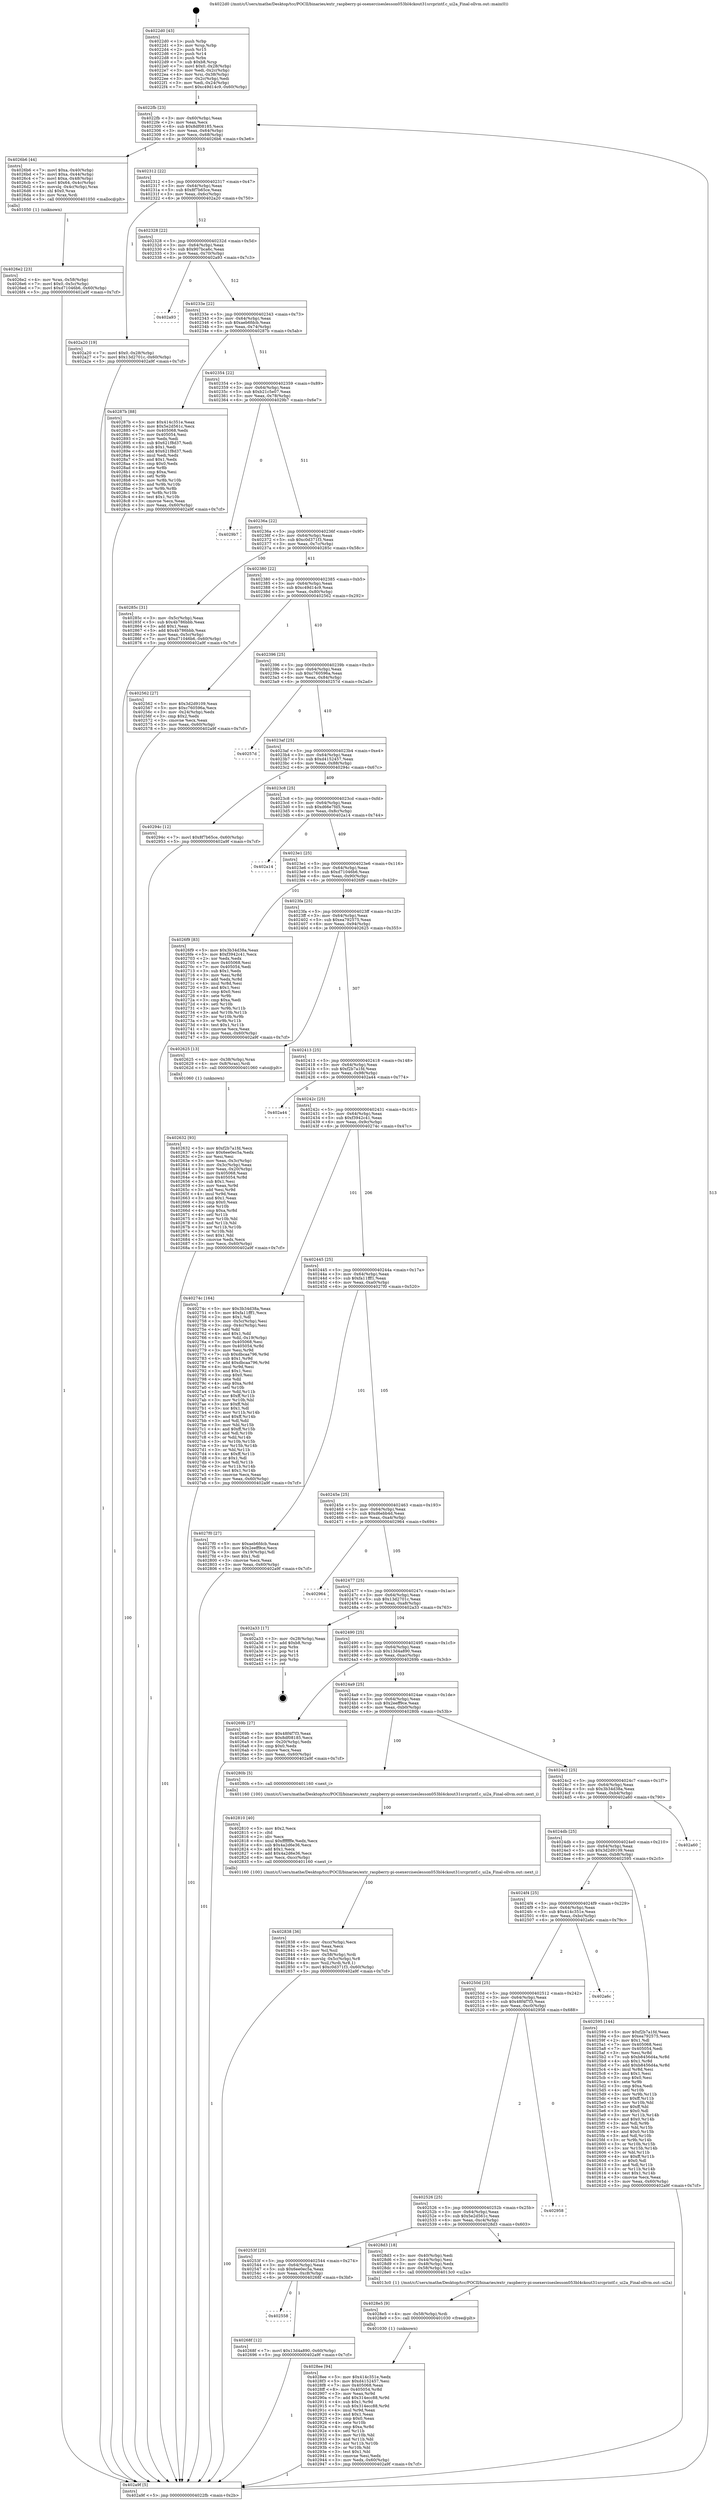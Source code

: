 digraph "0x4022d0" {
  label = "0x4022d0 (/mnt/c/Users/mathe/Desktop/tcc/POCII/binaries/extr_raspberry-pi-osexerciseslesson053bl4ckout31srcprintf.c_ui2a_Final-ollvm.out::main(0))"
  labelloc = "t"
  node[shape=record]

  Entry [label="",width=0.3,height=0.3,shape=circle,fillcolor=black,style=filled]
  "0x4022fb" [label="{
     0x4022fb [23]\l
     | [instrs]\l
     &nbsp;&nbsp;0x4022fb \<+3\>: mov -0x60(%rbp),%eax\l
     &nbsp;&nbsp;0x4022fe \<+2\>: mov %eax,%ecx\l
     &nbsp;&nbsp;0x402300 \<+6\>: sub $0x8df08185,%ecx\l
     &nbsp;&nbsp;0x402306 \<+3\>: mov %eax,-0x64(%rbp)\l
     &nbsp;&nbsp;0x402309 \<+3\>: mov %ecx,-0x68(%rbp)\l
     &nbsp;&nbsp;0x40230c \<+6\>: je 00000000004026b6 \<main+0x3e6\>\l
  }"]
  "0x4026b6" [label="{
     0x4026b6 [44]\l
     | [instrs]\l
     &nbsp;&nbsp;0x4026b6 \<+7\>: movl $0xa,-0x40(%rbp)\l
     &nbsp;&nbsp;0x4026bd \<+7\>: movl $0xa,-0x44(%rbp)\l
     &nbsp;&nbsp;0x4026c4 \<+7\>: movl $0xa,-0x48(%rbp)\l
     &nbsp;&nbsp;0x4026cb \<+7\>: movl $0x64,-0x4c(%rbp)\l
     &nbsp;&nbsp;0x4026d2 \<+4\>: movslq -0x4c(%rbp),%rax\l
     &nbsp;&nbsp;0x4026d6 \<+4\>: shl $0x0,%rax\l
     &nbsp;&nbsp;0x4026da \<+3\>: mov %rax,%rdi\l
     &nbsp;&nbsp;0x4026dd \<+5\>: call 0000000000401050 \<malloc@plt\>\l
     | [calls]\l
     &nbsp;&nbsp;0x401050 \{1\} (unknown)\l
  }"]
  "0x402312" [label="{
     0x402312 [22]\l
     | [instrs]\l
     &nbsp;&nbsp;0x402312 \<+5\>: jmp 0000000000402317 \<main+0x47\>\l
     &nbsp;&nbsp;0x402317 \<+3\>: mov -0x64(%rbp),%eax\l
     &nbsp;&nbsp;0x40231a \<+5\>: sub $0x8f7b65ce,%eax\l
     &nbsp;&nbsp;0x40231f \<+3\>: mov %eax,-0x6c(%rbp)\l
     &nbsp;&nbsp;0x402322 \<+6\>: je 0000000000402a20 \<main+0x750\>\l
  }"]
  Exit [label="",width=0.3,height=0.3,shape=circle,fillcolor=black,style=filled,peripheries=2]
  "0x402a20" [label="{
     0x402a20 [19]\l
     | [instrs]\l
     &nbsp;&nbsp;0x402a20 \<+7\>: movl $0x0,-0x28(%rbp)\l
     &nbsp;&nbsp;0x402a27 \<+7\>: movl $0x13d2701c,-0x60(%rbp)\l
     &nbsp;&nbsp;0x402a2e \<+5\>: jmp 0000000000402a9f \<main+0x7cf\>\l
  }"]
  "0x402328" [label="{
     0x402328 [22]\l
     | [instrs]\l
     &nbsp;&nbsp;0x402328 \<+5\>: jmp 000000000040232d \<main+0x5d\>\l
     &nbsp;&nbsp;0x40232d \<+3\>: mov -0x64(%rbp),%eax\l
     &nbsp;&nbsp;0x402330 \<+5\>: sub $0x907bca6c,%eax\l
     &nbsp;&nbsp;0x402335 \<+3\>: mov %eax,-0x70(%rbp)\l
     &nbsp;&nbsp;0x402338 \<+6\>: je 0000000000402a93 \<main+0x7c3\>\l
  }"]
  "0x4028ee" [label="{
     0x4028ee [94]\l
     | [instrs]\l
     &nbsp;&nbsp;0x4028ee \<+5\>: mov $0x414c351e,%edx\l
     &nbsp;&nbsp;0x4028f3 \<+5\>: mov $0xd4152457,%esi\l
     &nbsp;&nbsp;0x4028f8 \<+7\>: mov 0x405068,%eax\l
     &nbsp;&nbsp;0x4028ff \<+8\>: mov 0x405054,%r8d\l
     &nbsp;&nbsp;0x402907 \<+3\>: mov %eax,%r9d\l
     &nbsp;&nbsp;0x40290a \<+7\>: add $0x314ecc88,%r9d\l
     &nbsp;&nbsp;0x402911 \<+4\>: sub $0x1,%r9d\l
     &nbsp;&nbsp;0x402915 \<+7\>: sub $0x314ecc88,%r9d\l
     &nbsp;&nbsp;0x40291c \<+4\>: imul %r9d,%eax\l
     &nbsp;&nbsp;0x402920 \<+3\>: and $0x1,%eax\l
     &nbsp;&nbsp;0x402923 \<+3\>: cmp $0x0,%eax\l
     &nbsp;&nbsp;0x402926 \<+4\>: sete %r10b\l
     &nbsp;&nbsp;0x40292a \<+4\>: cmp $0xa,%r8d\l
     &nbsp;&nbsp;0x40292e \<+4\>: setl %r11b\l
     &nbsp;&nbsp;0x402932 \<+3\>: mov %r10b,%bl\l
     &nbsp;&nbsp;0x402935 \<+3\>: and %r11b,%bl\l
     &nbsp;&nbsp;0x402938 \<+3\>: xor %r11b,%r10b\l
     &nbsp;&nbsp;0x40293b \<+3\>: or %r10b,%bl\l
     &nbsp;&nbsp;0x40293e \<+3\>: test $0x1,%bl\l
     &nbsp;&nbsp;0x402941 \<+3\>: cmovne %esi,%edx\l
     &nbsp;&nbsp;0x402944 \<+3\>: mov %edx,-0x60(%rbp)\l
     &nbsp;&nbsp;0x402947 \<+5\>: jmp 0000000000402a9f \<main+0x7cf\>\l
  }"]
  "0x402a93" [label="{
     0x402a93\l
  }", style=dashed]
  "0x40233e" [label="{
     0x40233e [22]\l
     | [instrs]\l
     &nbsp;&nbsp;0x40233e \<+5\>: jmp 0000000000402343 \<main+0x73\>\l
     &nbsp;&nbsp;0x402343 \<+3\>: mov -0x64(%rbp),%eax\l
     &nbsp;&nbsp;0x402346 \<+5\>: sub $0xaeb6fdcb,%eax\l
     &nbsp;&nbsp;0x40234b \<+3\>: mov %eax,-0x74(%rbp)\l
     &nbsp;&nbsp;0x40234e \<+6\>: je 000000000040287b \<main+0x5ab\>\l
  }"]
  "0x4028e5" [label="{
     0x4028e5 [9]\l
     | [instrs]\l
     &nbsp;&nbsp;0x4028e5 \<+4\>: mov -0x58(%rbp),%rdi\l
     &nbsp;&nbsp;0x4028e9 \<+5\>: call 0000000000401030 \<free@plt\>\l
     | [calls]\l
     &nbsp;&nbsp;0x401030 \{1\} (unknown)\l
  }"]
  "0x40287b" [label="{
     0x40287b [88]\l
     | [instrs]\l
     &nbsp;&nbsp;0x40287b \<+5\>: mov $0x414c351e,%eax\l
     &nbsp;&nbsp;0x402880 \<+5\>: mov $0x5e2d561c,%ecx\l
     &nbsp;&nbsp;0x402885 \<+7\>: mov 0x405068,%edx\l
     &nbsp;&nbsp;0x40288c \<+7\>: mov 0x405054,%esi\l
     &nbsp;&nbsp;0x402893 \<+2\>: mov %edx,%edi\l
     &nbsp;&nbsp;0x402895 \<+6\>: sub $0x621f8d37,%edi\l
     &nbsp;&nbsp;0x40289b \<+3\>: sub $0x1,%edi\l
     &nbsp;&nbsp;0x40289e \<+6\>: add $0x621f8d37,%edi\l
     &nbsp;&nbsp;0x4028a4 \<+3\>: imul %edi,%edx\l
     &nbsp;&nbsp;0x4028a7 \<+3\>: and $0x1,%edx\l
     &nbsp;&nbsp;0x4028aa \<+3\>: cmp $0x0,%edx\l
     &nbsp;&nbsp;0x4028ad \<+4\>: sete %r8b\l
     &nbsp;&nbsp;0x4028b1 \<+3\>: cmp $0xa,%esi\l
     &nbsp;&nbsp;0x4028b4 \<+4\>: setl %r9b\l
     &nbsp;&nbsp;0x4028b8 \<+3\>: mov %r8b,%r10b\l
     &nbsp;&nbsp;0x4028bb \<+3\>: and %r9b,%r10b\l
     &nbsp;&nbsp;0x4028be \<+3\>: xor %r9b,%r8b\l
     &nbsp;&nbsp;0x4028c1 \<+3\>: or %r8b,%r10b\l
     &nbsp;&nbsp;0x4028c4 \<+4\>: test $0x1,%r10b\l
     &nbsp;&nbsp;0x4028c8 \<+3\>: cmovne %ecx,%eax\l
     &nbsp;&nbsp;0x4028cb \<+3\>: mov %eax,-0x60(%rbp)\l
     &nbsp;&nbsp;0x4028ce \<+5\>: jmp 0000000000402a9f \<main+0x7cf\>\l
  }"]
  "0x402354" [label="{
     0x402354 [22]\l
     | [instrs]\l
     &nbsp;&nbsp;0x402354 \<+5\>: jmp 0000000000402359 \<main+0x89\>\l
     &nbsp;&nbsp;0x402359 \<+3\>: mov -0x64(%rbp),%eax\l
     &nbsp;&nbsp;0x40235c \<+5\>: sub $0xb21c5e07,%eax\l
     &nbsp;&nbsp;0x402361 \<+3\>: mov %eax,-0x78(%rbp)\l
     &nbsp;&nbsp;0x402364 \<+6\>: je 00000000004029b7 \<main+0x6e7\>\l
  }"]
  "0x402838" [label="{
     0x402838 [36]\l
     | [instrs]\l
     &nbsp;&nbsp;0x402838 \<+6\>: mov -0xcc(%rbp),%ecx\l
     &nbsp;&nbsp;0x40283e \<+3\>: imul %eax,%ecx\l
     &nbsp;&nbsp;0x402841 \<+3\>: mov %cl,%sil\l
     &nbsp;&nbsp;0x402844 \<+4\>: mov -0x58(%rbp),%rdi\l
     &nbsp;&nbsp;0x402848 \<+4\>: movslq -0x5c(%rbp),%r8\l
     &nbsp;&nbsp;0x40284c \<+4\>: mov %sil,(%rdi,%r8,1)\l
     &nbsp;&nbsp;0x402850 \<+7\>: movl $0xc0d371f3,-0x60(%rbp)\l
     &nbsp;&nbsp;0x402857 \<+5\>: jmp 0000000000402a9f \<main+0x7cf\>\l
  }"]
  "0x4029b7" [label="{
     0x4029b7\l
  }", style=dashed]
  "0x40236a" [label="{
     0x40236a [22]\l
     | [instrs]\l
     &nbsp;&nbsp;0x40236a \<+5\>: jmp 000000000040236f \<main+0x9f\>\l
     &nbsp;&nbsp;0x40236f \<+3\>: mov -0x64(%rbp),%eax\l
     &nbsp;&nbsp;0x402372 \<+5\>: sub $0xc0d371f3,%eax\l
     &nbsp;&nbsp;0x402377 \<+3\>: mov %eax,-0x7c(%rbp)\l
     &nbsp;&nbsp;0x40237a \<+6\>: je 000000000040285c \<main+0x58c\>\l
  }"]
  "0x402810" [label="{
     0x402810 [40]\l
     | [instrs]\l
     &nbsp;&nbsp;0x402810 \<+5\>: mov $0x2,%ecx\l
     &nbsp;&nbsp;0x402815 \<+1\>: cltd\l
     &nbsp;&nbsp;0x402816 \<+2\>: idiv %ecx\l
     &nbsp;&nbsp;0x402818 \<+6\>: imul $0xfffffffe,%edx,%ecx\l
     &nbsp;&nbsp;0x40281e \<+6\>: sub $0x4a2d6e36,%ecx\l
     &nbsp;&nbsp;0x402824 \<+3\>: add $0x1,%ecx\l
     &nbsp;&nbsp;0x402827 \<+6\>: add $0x4a2d6e36,%ecx\l
     &nbsp;&nbsp;0x40282d \<+6\>: mov %ecx,-0xcc(%rbp)\l
     &nbsp;&nbsp;0x402833 \<+5\>: call 0000000000401160 \<next_i\>\l
     | [calls]\l
     &nbsp;&nbsp;0x401160 \{100\} (/mnt/c/Users/mathe/Desktop/tcc/POCII/binaries/extr_raspberry-pi-osexerciseslesson053bl4ckout31srcprintf.c_ui2a_Final-ollvm.out::next_i)\l
  }"]
  "0x40285c" [label="{
     0x40285c [31]\l
     | [instrs]\l
     &nbsp;&nbsp;0x40285c \<+3\>: mov -0x5c(%rbp),%eax\l
     &nbsp;&nbsp;0x40285f \<+5\>: sub $0x4b786bbb,%eax\l
     &nbsp;&nbsp;0x402864 \<+3\>: add $0x1,%eax\l
     &nbsp;&nbsp;0x402867 \<+5\>: add $0x4b786bbb,%eax\l
     &nbsp;&nbsp;0x40286c \<+3\>: mov %eax,-0x5c(%rbp)\l
     &nbsp;&nbsp;0x40286f \<+7\>: movl $0xd71046b6,-0x60(%rbp)\l
     &nbsp;&nbsp;0x402876 \<+5\>: jmp 0000000000402a9f \<main+0x7cf\>\l
  }"]
  "0x402380" [label="{
     0x402380 [22]\l
     | [instrs]\l
     &nbsp;&nbsp;0x402380 \<+5\>: jmp 0000000000402385 \<main+0xb5\>\l
     &nbsp;&nbsp;0x402385 \<+3\>: mov -0x64(%rbp),%eax\l
     &nbsp;&nbsp;0x402388 \<+5\>: sub $0xc49d14c9,%eax\l
     &nbsp;&nbsp;0x40238d \<+3\>: mov %eax,-0x80(%rbp)\l
     &nbsp;&nbsp;0x402390 \<+6\>: je 0000000000402562 \<main+0x292\>\l
  }"]
  "0x4026e2" [label="{
     0x4026e2 [23]\l
     | [instrs]\l
     &nbsp;&nbsp;0x4026e2 \<+4\>: mov %rax,-0x58(%rbp)\l
     &nbsp;&nbsp;0x4026e6 \<+7\>: movl $0x0,-0x5c(%rbp)\l
     &nbsp;&nbsp;0x4026ed \<+7\>: movl $0xd71046b6,-0x60(%rbp)\l
     &nbsp;&nbsp;0x4026f4 \<+5\>: jmp 0000000000402a9f \<main+0x7cf\>\l
  }"]
  "0x402562" [label="{
     0x402562 [27]\l
     | [instrs]\l
     &nbsp;&nbsp;0x402562 \<+5\>: mov $0x3d2d9109,%eax\l
     &nbsp;&nbsp;0x402567 \<+5\>: mov $0xc760596a,%ecx\l
     &nbsp;&nbsp;0x40256c \<+3\>: mov -0x24(%rbp),%edx\l
     &nbsp;&nbsp;0x40256f \<+3\>: cmp $0x2,%edx\l
     &nbsp;&nbsp;0x402572 \<+3\>: cmovne %ecx,%eax\l
     &nbsp;&nbsp;0x402575 \<+3\>: mov %eax,-0x60(%rbp)\l
     &nbsp;&nbsp;0x402578 \<+5\>: jmp 0000000000402a9f \<main+0x7cf\>\l
  }"]
  "0x402396" [label="{
     0x402396 [25]\l
     | [instrs]\l
     &nbsp;&nbsp;0x402396 \<+5\>: jmp 000000000040239b \<main+0xcb\>\l
     &nbsp;&nbsp;0x40239b \<+3\>: mov -0x64(%rbp),%eax\l
     &nbsp;&nbsp;0x40239e \<+5\>: sub $0xc760596a,%eax\l
     &nbsp;&nbsp;0x4023a3 \<+6\>: mov %eax,-0x84(%rbp)\l
     &nbsp;&nbsp;0x4023a9 \<+6\>: je 000000000040257d \<main+0x2ad\>\l
  }"]
  "0x402a9f" [label="{
     0x402a9f [5]\l
     | [instrs]\l
     &nbsp;&nbsp;0x402a9f \<+5\>: jmp 00000000004022fb \<main+0x2b\>\l
  }"]
  "0x4022d0" [label="{
     0x4022d0 [43]\l
     | [instrs]\l
     &nbsp;&nbsp;0x4022d0 \<+1\>: push %rbp\l
     &nbsp;&nbsp;0x4022d1 \<+3\>: mov %rsp,%rbp\l
     &nbsp;&nbsp;0x4022d4 \<+2\>: push %r15\l
     &nbsp;&nbsp;0x4022d6 \<+2\>: push %r14\l
     &nbsp;&nbsp;0x4022d8 \<+1\>: push %rbx\l
     &nbsp;&nbsp;0x4022d9 \<+7\>: sub $0xb8,%rsp\l
     &nbsp;&nbsp;0x4022e0 \<+7\>: movl $0x0,-0x28(%rbp)\l
     &nbsp;&nbsp;0x4022e7 \<+3\>: mov %edi,-0x2c(%rbp)\l
     &nbsp;&nbsp;0x4022ea \<+4\>: mov %rsi,-0x38(%rbp)\l
     &nbsp;&nbsp;0x4022ee \<+3\>: mov -0x2c(%rbp),%edi\l
     &nbsp;&nbsp;0x4022f1 \<+3\>: mov %edi,-0x24(%rbp)\l
     &nbsp;&nbsp;0x4022f4 \<+7\>: movl $0xc49d14c9,-0x60(%rbp)\l
  }"]
  "0x402558" [label="{
     0x402558\l
  }", style=dashed]
  "0x40257d" [label="{
     0x40257d\l
  }", style=dashed]
  "0x4023af" [label="{
     0x4023af [25]\l
     | [instrs]\l
     &nbsp;&nbsp;0x4023af \<+5\>: jmp 00000000004023b4 \<main+0xe4\>\l
     &nbsp;&nbsp;0x4023b4 \<+3\>: mov -0x64(%rbp),%eax\l
     &nbsp;&nbsp;0x4023b7 \<+5\>: sub $0xd4152457,%eax\l
     &nbsp;&nbsp;0x4023bc \<+6\>: mov %eax,-0x88(%rbp)\l
     &nbsp;&nbsp;0x4023c2 \<+6\>: je 000000000040294c \<main+0x67c\>\l
  }"]
  "0x40268f" [label="{
     0x40268f [12]\l
     | [instrs]\l
     &nbsp;&nbsp;0x40268f \<+7\>: movl $0x13d4a890,-0x60(%rbp)\l
     &nbsp;&nbsp;0x402696 \<+5\>: jmp 0000000000402a9f \<main+0x7cf\>\l
  }"]
  "0x40294c" [label="{
     0x40294c [12]\l
     | [instrs]\l
     &nbsp;&nbsp;0x40294c \<+7\>: movl $0x8f7b65ce,-0x60(%rbp)\l
     &nbsp;&nbsp;0x402953 \<+5\>: jmp 0000000000402a9f \<main+0x7cf\>\l
  }"]
  "0x4023c8" [label="{
     0x4023c8 [25]\l
     | [instrs]\l
     &nbsp;&nbsp;0x4023c8 \<+5\>: jmp 00000000004023cd \<main+0xfd\>\l
     &nbsp;&nbsp;0x4023cd \<+3\>: mov -0x64(%rbp),%eax\l
     &nbsp;&nbsp;0x4023d0 \<+5\>: sub $0xd66e7fd5,%eax\l
     &nbsp;&nbsp;0x4023d5 \<+6\>: mov %eax,-0x8c(%rbp)\l
     &nbsp;&nbsp;0x4023db \<+6\>: je 0000000000402a14 \<main+0x744\>\l
  }"]
  "0x40253f" [label="{
     0x40253f [25]\l
     | [instrs]\l
     &nbsp;&nbsp;0x40253f \<+5\>: jmp 0000000000402544 \<main+0x274\>\l
     &nbsp;&nbsp;0x402544 \<+3\>: mov -0x64(%rbp),%eax\l
     &nbsp;&nbsp;0x402547 \<+5\>: sub $0x6ee0ec5a,%eax\l
     &nbsp;&nbsp;0x40254c \<+6\>: mov %eax,-0xc8(%rbp)\l
     &nbsp;&nbsp;0x402552 \<+6\>: je 000000000040268f \<main+0x3bf\>\l
  }"]
  "0x402a14" [label="{
     0x402a14\l
  }", style=dashed]
  "0x4023e1" [label="{
     0x4023e1 [25]\l
     | [instrs]\l
     &nbsp;&nbsp;0x4023e1 \<+5\>: jmp 00000000004023e6 \<main+0x116\>\l
     &nbsp;&nbsp;0x4023e6 \<+3\>: mov -0x64(%rbp),%eax\l
     &nbsp;&nbsp;0x4023e9 \<+5\>: sub $0xd71046b6,%eax\l
     &nbsp;&nbsp;0x4023ee \<+6\>: mov %eax,-0x90(%rbp)\l
     &nbsp;&nbsp;0x4023f4 \<+6\>: je 00000000004026f9 \<main+0x429\>\l
  }"]
  "0x4028d3" [label="{
     0x4028d3 [18]\l
     | [instrs]\l
     &nbsp;&nbsp;0x4028d3 \<+3\>: mov -0x40(%rbp),%edi\l
     &nbsp;&nbsp;0x4028d6 \<+3\>: mov -0x44(%rbp),%esi\l
     &nbsp;&nbsp;0x4028d9 \<+3\>: mov -0x48(%rbp),%edx\l
     &nbsp;&nbsp;0x4028dc \<+4\>: mov -0x58(%rbp),%rcx\l
     &nbsp;&nbsp;0x4028e0 \<+5\>: call 00000000004013c0 \<ui2a\>\l
     | [calls]\l
     &nbsp;&nbsp;0x4013c0 \{1\} (/mnt/c/Users/mathe/Desktop/tcc/POCII/binaries/extr_raspberry-pi-osexerciseslesson053bl4ckout31srcprintf.c_ui2a_Final-ollvm.out::ui2a)\l
  }"]
  "0x4026f9" [label="{
     0x4026f9 [83]\l
     | [instrs]\l
     &nbsp;&nbsp;0x4026f9 \<+5\>: mov $0x3b34d38a,%eax\l
     &nbsp;&nbsp;0x4026fe \<+5\>: mov $0xf3942c41,%ecx\l
     &nbsp;&nbsp;0x402703 \<+2\>: xor %edx,%edx\l
     &nbsp;&nbsp;0x402705 \<+7\>: mov 0x405068,%esi\l
     &nbsp;&nbsp;0x40270c \<+7\>: mov 0x405054,%edi\l
     &nbsp;&nbsp;0x402713 \<+3\>: sub $0x1,%edx\l
     &nbsp;&nbsp;0x402716 \<+3\>: mov %esi,%r8d\l
     &nbsp;&nbsp;0x402719 \<+3\>: add %edx,%r8d\l
     &nbsp;&nbsp;0x40271c \<+4\>: imul %r8d,%esi\l
     &nbsp;&nbsp;0x402720 \<+3\>: and $0x1,%esi\l
     &nbsp;&nbsp;0x402723 \<+3\>: cmp $0x0,%esi\l
     &nbsp;&nbsp;0x402726 \<+4\>: sete %r9b\l
     &nbsp;&nbsp;0x40272a \<+3\>: cmp $0xa,%edi\l
     &nbsp;&nbsp;0x40272d \<+4\>: setl %r10b\l
     &nbsp;&nbsp;0x402731 \<+3\>: mov %r9b,%r11b\l
     &nbsp;&nbsp;0x402734 \<+3\>: and %r10b,%r11b\l
     &nbsp;&nbsp;0x402737 \<+3\>: xor %r10b,%r9b\l
     &nbsp;&nbsp;0x40273a \<+3\>: or %r9b,%r11b\l
     &nbsp;&nbsp;0x40273d \<+4\>: test $0x1,%r11b\l
     &nbsp;&nbsp;0x402741 \<+3\>: cmovne %ecx,%eax\l
     &nbsp;&nbsp;0x402744 \<+3\>: mov %eax,-0x60(%rbp)\l
     &nbsp;&nbsp;0x402747 \<+5\>: jmp 0000000000402a9f \<main+0x7cf\>\l
  }"]
  "0x4023fa" [label="{
     0x4023fa [25]\l
     | [instrs]\l
     &nbsp;&nbsp;0x4023fa \<+5\>: jmp 00000000004023ff \<main+0x12f\>\l
     &nbsp;&nbsp;0x4023ff \<+3\>: mov -0x64(%rbp),%eax\l
     &nbsp;&nbsp;0x402402 \<+5\>: sub $0xea792575,%eax\l
     &nbsp;&nbsp;0x402407 \<+6\>: mov %eax,-0x94(%rbp)\l
     &nbsp;&nbsp;0x40240d \<+6\>: je 0000000000402625 \<main+0x355\>\l
  }"]
  "0x402526" [label="{
     0x402526 [25]\l
     | [instrs]\l
     &nbsp;&nbsp;0x402526 \<+5\>: jmp 000000000040252b \<main+0x25b\>\l
     &nbsp;&nbsp;0x40252b \<+3\>: mov -0x64(%rbp),%eax\l
     &nbsp;&nbsp;0x40252e \<+5\>: sub $0x5e2d561c,%eax\l
     &nbsp;&nbsp;0x402533 \<+6\>: mov %eax,-0xc4(%rbp)\l
     &nbsp;&nbsp;0x402539 \<+6\>: je 00000000004028d3 \<main+0x603\>\l
  }"]
  "0x402625" [label="{
     0x402625 [13]\l
     | [instrs]\l
     &nbsp;&nbsp;0x402625 \<+4\>: mov -0x38(%rbp),%rax\l
     &nbsp;&nbsp;0x402629 \<+4\>: mov 0x8(%rax),%rdi\l
     &nbsp;&nbsp;0x40262d \<+5\>: call 0000000000401060 \<atoi@plt\>\l
     | [calls]\l
     &nbsp;&nbsp;0x401060 \{1\} (unknown)\l
  }"]
  "0x402413" [label="{
     0x402413 [25]\l
     | [instrs]\l
     &nbsp;&nbsp;0x402413 \<+5\>: jmp 0000000000402418 \<main+0x148\>\l
     &nbsp;&nbsp;0x402418 \<+3\>: mov -0x64(%rbp),%eax\l
     &nbsp;&nbsp;0x40241b \<+5\>: sub $0xf2b7a1fd,%eax\l
     &nbsp;&nbsp;0x402420 \<+6\>: mov %eax,-0x98(%rbp)\l
     &nbsp;&nbsp;0x402426 \<+6\>: je 0000000000402a44 \<main+0x774\>\l
  }"]
  "0x402958" [label="{
     0x402958\l
  }", style=dashed]
  "0x402a44" [label="{
     0x402a44\l
  }", style=dashed]
  "0x40242c" [label="{
     0x40242c [25]\l
     | [instrs]\l
     &nbsp;&nbsp;0x40242c \<+5\>: jmp 0000000000402431 \<main+0x161\>\l
     &nbsp;&nbsp;0x402431 \<+3\>: mov -0x64(%rbp),%eax\l
     &nbsp;&nbsp;0x402434 \<+5\>: sub $0xf3942c41,%eax\l
     &nbsp;&nbsp;0x402439 \<+6\>: mov %eax,-0x9c(%rbp)\l
     &nbsp;&nbsp;0x40243f \<+6\>: je 000000000040274c \<main+0x47c\>\l
  }"]
  "0x40250d" [label="{
     0x40250d [25]\l
     | [instrs]\l
     &nbsp;&nbsp;0x40250d \<+5\>: jmp 0000000000402512 \<main+0x242\>\l
     &nbsp;&nbsp;0x402512 \<+3\>: mov -0x64(%rbp),%eax\l
     &nbsp;&nbsp;0x402515 \<+5\>: sub $0x48f4f7f3,%eax\l
     &nbsp;&nbsp;0x40251a \<+6\>: mov %eax,-0xc0(%rbp)\l
     &nbsp;&nbsp;0x402520 \<+6\>: je 0000000000402958 \<main+0x688\>\l
  }"]
  "0x40274c" [label="{
     0x40274c [164]\l
     | [instrs]\l
     &nbsp;&nbsp;0x40274c \<+5\>: mov $0x3b34d38a,%eax\l
     &nbsp;&nbsp;0x402751 \<+5\>: mov $0xfa11fff1,%ecx\l
     &nbsp;&nbsp;0x402756 \<+2\>: mov $0x1,%dl\l
     &nbsp;&nbsp;0x402758 \<+3\>: mov -0x5c(%rbp),%esi\l
     &nbsp;&nbsp;0x40275b \<+3\>: cmp -0x4c(%rbp),%esi\l
     &nbsp;&nbsp;0x40275e \<+4\>: setl %dil\l
     &nbsp;&nbsp;0x402762 \<+4\>: and $0x1,%dil\l
     &nbsp;&nbsp;0x402766 \<+4\>: mov %dil,-0x19(%rbp)\l
     &nbsp;&nbsp;0x40276a \<+7\>: mov 0x405068,%esi\l
     &nbsp;&nbsp;0x402771 \<+8\>: mov 0x405054,%r8d\l
     &nbsp;&nbsp;0x402779 \<+3\>: mov %esi,%r9d\l
     &nbsp;&nbsp;0x40277c \<+7\>: sub $0xdbcaa796,%r9d\l
     &nbsp;&nbsp;0x402783 \<+4\>: sub $0x1,%r9d\l
     &nbsp;&nbsp;0x402787 \<+7\>: add $0xdbcaa796,%r9d\l
     &nbsp;&nbsp;0x40278e \<+4\>: imul %r9d,%esi\l
     &nbsp;&nbsp;0x402792 \<+3\>: and $0x1,%esi\l
     &nbsp;&nbsp;0x402795 \<+3\>: cmp $0x0,%esi\l
     &nbsp;&nbsp;0x402798 \<+4\>: sete %dil\l
     &nbsp;&nbsp;0x40279c \<+4\>: cmp $0xa,%r8d\l
     &nbsp;&nbsp;0x4027a0 \<+4\>: setl %r10b\l
     &nbsp;&nbsp;0x4027a4 \<+3\>: mov %dil,%r11b\l
     &nbsp;&nbsp;0x4027a7 \<+4\>: xor $0xff,%r11b\l
     &nbsp;&nbsp;0x4027ab \<+3\>: mov %r10b,%bl\l
     &nbsp;&nbsp;0x4027ae \<+3\>: xor $0xff,%bl\l
     &nbsp;&nbsp;0x4027b1 \<+3\>: xor $0x1,%dl\l
     &nbsp;&nbsp;0x4027b4 \<+3\>: mov %r11b,%r14b\l
     &nbsp;&nbsp;0x4027b7 \<+4\>: and $0xff,%r14b\l
     &nbsp;&nbsp;0x4027bb \<+3\>: and %dl,%dil\l
     &nbsp;&nbsp;0x4027be \<+3\>: mov %bl,%r15b\l
     &nbsp;&nbsp;0x4027c1 \<+4\>: and $0xff,%r15b\l
     &nbsp;&nbsp;0x4027c5 \<+3\>: and %dl,%r10b\l
     &nbsp;&nbsp;0x4027c8 \<+3\>: or %dil,%r14b\l
     &nbsp;&nbsp;0x4027cb \<+3\>: or %r10b,%r15b\l
     &nbsp;&nbsp;0x4027ce \<+3\>: xor %r15b,%r14b\l
     &nbsp;&nbsp;0x4027d1 \<+3\>: or %bl,%r11b\l
     &nbsp;&nbsp;0x4027d4 \<+4\>: xor $0xff,%r11b\l
     &nbsp;&nbsp;0x4027d8 \<+3\>: or $0x1,%dl\l
     &nbsp;&nbsp;0x4027db \<+3\>: and %dl,%r11b\l
     &nbsp;&nbsp;0x4027de \<+3\>: or %r11b,%r14b\l
     &nbsp;&nbsp;0x4027e1 \<+4\>: test $0x1,%r14b\l
     &nbsp;&nbsp;0x4027e5 \<+3\>: cmovne %ecx,%eax\l
     &nbsp;&nbsp;0x4027e8 \<+3\>: mov %eax,-0x60(%rbp)\l
     &nbsp;&nbsp;0x4027eb \<+5\>: jmp 0000000000402a9f \<main+0x7cf\>\l
  }"]
  "0x402445" [label="{
     0x402445 [25]\l
     | [instrs]\l
     &nbsp;&nbsp;0x402445 \<+5\>: jmp 000000000040244a \<main+0x17a\>\l
     &nbsp;&nbsp;0x40244a \<+3\>: mov -0x64(%rbp),%eax\l
     &nbsp;&nbsp;0x40244d \<+5\>: sub $0xfa11fff1,%eax\l
     &nbsp;&nbsp;0x402452 \<+6\>: mov %eax,-0xa0(%rbp)\l
     &nbsp;&nbsp;0x402458 \<+6\>: je 00000000004027f0 \<main+0x520\>\l
  }"]
  "0x402a6c" [label="{
     0x402a6c\l
  }", style=dashed]
  "0x4027f0" [label="{
     0x4027f0 [27]\l
     | [instrs]\l
     &nbsp;&nbsp;0x4027f0 \<+5\>: mov $0xaeb6fdcb,%eax\l
     &nbsp;&nbsp;0x4027f5 \<+5\>: mov $0x2eeff9ce,%ecx\l
     &nbsp;&nbsp;0x4027fa \<+3\>: mov -0x19(%rbp),%dl\l
     &nbsp;&nbsp;0x4027fd \<+3\>: test $0x1,%dl\l
     &nbsp;&nbsp;0x402800 \<+3\>: cmovne %ecx,%eax\l
     &nbsp;&nbsp;0x402803 \<+3\>: mov %eax,-0x60(%rbp)\l
     &nbsp;&nbsp;0x402806 \<+5\>: jmp 0000000000402a9f \<main+0x7cf\>\l
  }"]
  "0x40245e" [label="{
     0x40245e [25]\l
     | [instrs]\l
     &nbsp;&nbsp;0x40245e \<+5\>: jmp 0000000000402463 \<main+0x193\>\l
     &nbsp;&nbsp;0x402463 \<+3\>: mov -0x64(%rbp),%eax\l
     &nbsp;&nbsp;0x402466 \<+5\>: sub $0xd6ebb4d,%eax\l
     &nbsp;&nbsp;0x40246b \<+6\>: mov %eax,-0xa4(%rbp)\l
     &nbsp;&nbsp;0x402471 \<+6\>: je 0000000000402964 \<main+0x694\>\l
  }"]
  "0x402632" [label="{
     0x402632 [93]\l
     | [instrs]\l
     &nbsp;&nbsp;0x402632 \<+5\>: mov $0xf2b7a1fd,%ecx\l
     &nbsp;&nbsp;0x402637 \<+5\>: mov $0x6ee0ec5a,%edx\l
     &nbsp;&nbsp;0x40263c \<+2\>: xor %esi,%esi\l
     &nbsp;&nbsp;0x40263e \<+3\>: mov %eax,-0x3c(%rbp)\l
     &nbsp;&nbsp;0x402641 \<+3\>: mov -0x3c(%rbp),%eax\l
     &nbsp;&nbsp;0x402644 \<+3\>: mov %eax,-0x20(%rbp)\l
     &nbsp;&nbsp;0x402647 \<+7\>: mov 0x405068,%eax\l
     &nbsp;&nbsp;0x40264e \<+8\>: mov 0x405054,%r8d\l
     &nbsp;&nbsp;0x402656 \<+3\>: sub $0x1,%esi\l
     &nbsp;&nbsp;0x402659 \<+3\>: mov %eax,%r9d\l
     &nbsp;&nbsp;0x40265c \<+3\>: add %esi,%r9d\l
     &nbsp;&nbsp;0x40265f \<+4\>: imul %r9d,%eax\l
     &nbsp;&nbsp;0x402663 \<+3\>: and $0x1,%eax\l
     &nbsp;&nbsp;0x402666 \<+3\>: cmp $0x0,%eax\l
     &nbsp;&nbsp;0x402669 \<+4\>: sete %r10b\l
     &nbsp;&nbsp;0x40266d \<+4\>: cmp $0xa,%r8d\l
     &nbsp;&nbsp;0x402671 \<+4\>: setl %r11b\l
     &nbsp;&nbsp;0x402675 \<+3\>: mov %r10b,%bl\l
     &nbsp;&nbsp;0x402678 \<+3\>: and %r11b,%bl\l
     &nbsp;&nbsp;0x40267b \<+3\>: xor %r11b,%r10b\l
     &nbsp;&nbsp;0x40267e \<+3\>: or %r10b,%bl\l
     &nbsp;&nbsp;0x402681 \<+3\>: test $0x1,%bl\l
     &nbsp;&nbsp;0x402684 \<+3\>: cmovne %edx,%ecx\l
     &nbsp;&nbsp;0x402687 \<+3\>: mov %ecx,-0x60(%rbp)\l
     &nbsp;&nbsp;0x40268a \<+5\>: jmp 0000000000402a9f \<main+0x7cf\>\l
  }"]
  "0x402964" [label="{
     0x402964\l
  }", style=dashed]
  "0x402477" [label="{
     0x402477 [25]\l
     | [instrs]\l
     &nbsp;&nbsp;0x402477 \<+5\>: jmp 000000000040247c \<main+0x1ac\>\l
     &nbsp;&nbsp;0x40247c \<+3\>: mov -0x64(%rbp),%eax\l
     &nbsp;&nbsp;0x40247f \<+5\>: sub $0x13d2701c,%eax\l
     &nbsp;&nbsp;0x402484 \<+6\>: mov %eax,-0xa8(%rbp)\l
     &nbsp;&nbsp;0x40248a \<+6\>: je 0000000000402a33 \<main+0x763\>\l
  }"]
  "0x4024f4" [label="{
     0x4024f4 [25]\l
     | [instrs]\l
     &nbsp;&nbsp;0x4024f4 \<+5\>: jmp 00000000004024f9 \<main+0x229\>\l
     &nbsp;&nbsp;0x4024f9 \<+3\>: mov -0x64(%rbp),%eax\l
     &nbsp;&nbsp;0x4024fc \<+5\>: sub $0x414c351e,%eax\l
     &nbsp;&nbsp;0x402501 \<+6\>: mov %eax,-0xbc(%rbp)\l
     &nbsp;&nbsp;0x402507 \<+6\>: je 0000000000402a6c \<main+0x79c\>\l
  }"]
  "0x402a33" [label="{
     0x402a33 [17]\l
     | [instrs]\l
     &nbsp;&nbsp;0x402a33 \<+3\>: mov -0x28(%rbp),%eax\l
     &nbsp;&nbsp;0x402a36 \<+7\>: add $0xb8,%rsp\l
     &nbsp;&nbsp;0x402a3d \<+1\>: pop %rbx\l
     &nbsp;&nbsp;0x402a3e \<+2\>: pop %r14\l
     &nbsp;&nbsp;0x402a40 \<+2\>: pop %r15\l
     &nbsp;&nbsp;0x402a42 \<+1\>: pop %rbp\l
     &nbsp;&nbsp;0x402a43 \<+1\>: ret\l
  }"]
  "0x402490" [label="{
     0x402490 [25]\l
     | [instrs]\l
     &nbsp;&nbsp;0x402490 \<+5\>: jmp 0000000000402495 \<main+0x1c5\>\l
     &nbsp;&nbsp;0x402495 \<+3\>: mov -0x64(%rbp),%eax\l
     &nbsp;&nbsp;0x402498 \<+5\>: sub $0x13d4a890,%eax\l
     &nbsp;&nbsp;0x40249d \<+6\>: mov %eax,-0xac(%rbp)\l
     &nbsp;&nbsp;0x4024a3 \<+6\>: je 000000000040269b \<main+0x3cb\>\l
  }"]
  "0x402595" [label="{
     0x402595 [144]\l
     | [instrs]\l
     &nbsp;&nbsp;0x402595 \<+5\>: mov $0xf2b7a1fd,%eax\l
     &nbsp;&nbsp;0x40259a \<+5\>: mov $0xea792575,%ecx\l
     &nbsp;&nbsp;0x40259f \<+2\>: mov $0x1,%dl\l
     &nbsp;&nbsp;0x4025a1 \<+7\>: mov 0x405068,%esi\l
     &nbsp;&nbsp;0x4025a8 \<+7\>: mov 0x405054,%edi\l
     &nbsp;&nbsp;0x4025af \<+3\>: mov %esi,%r8d\l
     &nbsp;&nbsp;0x4025b2 \<+7\>: sub $0xb8456d4a,%r8d\l
     &nbsp;&nbsp;0x4025b9 \<+4\>: sub $0x1,%r8d\l
     &nbsp;&nbsp;0x4025bd \<+7\>: add $0xb8456d4a,%r8d\l
     &nbsp;&nbsp;0x4025c4 \<+4\>: imul %r8d,%esi\l
     &nbsp;&nbsp;0x4025c8 \<+3\>: and $0x1,%esi\l
     &nbsp;&nbsp;0x4025cb \<+3\>: cmp $0x0,%esi\l
     &nbsp;&nbsp;0x4025ce \<+4\>: sete %r9b\l
     &nbsp;&nbsp;0x4025d2 \<+3\>: cmp $0xa,%edi\l
     &nbsp;&nbsp;0x4025d5 \<+4\>: setl %r10b\l
     &nbsp;&nbsp;0x4025d9 \<+3\>: mov %r9b,%r11b\l
     &nbsp;&nbsp;0x4025dc \<+4\>: xor $0xff,%r11b\l
     &nbsp;&nbsp;0x4025e0 \<+3\>: mov %r10b,%bl\l
     &nbsp;&nbsp;0x4025e3 \<+3\>: xor $0xff,%bl\l
     &nbsp;&nbsp;0x4025e6 \<+3\>: xor $0x0,%dl\l
     &nbsp;&nbsp;0x4025e9 \<+3\>: mov %r11b,%r14b\l
     &nbsp;&nbsp;0x4025ec \<+4\>: and $0x0,%r14b\l
     &nbsp;&nbsp;0x4025f0 \<+3\>: and %dl,%r9b\l
     &nbsp;&nbsp;0x4025f3 \<+3\>: mov %bl,%r15b\l
     &nbsp;&nbsp;0x4025f6 \<+4\>: and $0x0,%r15b\l
     &nbsp;&nbsp;0x4025fa \<+3\>: and %dl,%r10b\l
     &nbsp;&nbsp;0x4025fd \<+3\>: or %r9b,%r14b\l
     &nbsp;&nbsp;0x402600 \<+3\>: or %r10b,%r15b\l
     &nbsp;&nbsp;0x402603 \<+3\>: xor %r15b,%r14b\l
     &nbsp;&nbsp;0x402606 \<+3\>: or %bl,%r11b\l
     &nbsp;&nbsp;0x402609 \<+4\>: xor $0xff,%r11b\l
     &nbsp;&nbsp;0x40260d \<+3\>: or $0x0,%dl\l
     &nbsp;&nbsp;0x402610 \<+3\>: and %dl,%r11b\l
     &nbsp;&nbsp;0x402613 \<+3\>: or %r11b,%r14b\l
     &nbsp;&nbsp;0x402616 \<+4\>: test $0x1,%r14b\l
     &nbsp;&nbsp;0x40261a \<+3\>: cmovne %ecx,%eax\l
     &nbsp;&nbsp;0x40261d \<+3\>: mov %eax,-0x60(%rbp)\l
     &nbsp;&nbsp;0x402620 \<+5\>: jmp 0000000000402a9f \<main+0x7cf\>\l
  }"]
  "0x40269b" [label="{
     0x40269b [27]\l
     | [instrs]\l
     &nbsp;&nbsp;0x40269b \<+5\>: mov $0x48f4f7f3,%eax\l
     &nbsp;&nbsp;0x4026a0 \<+5\>: mov $0x8df08185,%ecx\l
     &nbsp;&nbsp;0x4026a5 \<+3\>: mov -0x20(%rbp),%edx\l
     &nbsp;&nbsp;0x4026a8 \<+3\>: cmp $0x0,%edx\l
     &nbsp;&nbsp;0x4026ab \<+3\>: cmove %ecx,%eax\l
     &nbsp;&nbsp;0x4026ae \<+3\>: mov %eax,-0x60(%rbp)\l
     &nbsp;&nbsp;0x4026b1 \<+5\>: jmp 0000000000402a9f \<main+0x7cf\>\l
  }"]
  "0x4024a9" [label="{
     0x4024a9 [25]\l
     | [instrs]\l
     &nbsp;&nbsp;0x4024a9 \<+5\>: jmp 00000000004024ae \<main+0x1de\>\l
     &nbsp;&nbsp;0x4024ae \<+3\>: mov -0x64(%rbp),%eax\l
     &nbsp;&nbsp;0x4024b1 \<+5\>: sub $0x2eeff9ce,%eax\l
     &nbsp;&nbsp;0x4024b6 \<+6\>: mov %eax,-0xb0(%rbp)\l
     &nbsp;&nbsp;0x4024bc \<+6\>: je 000000000040280b \<main+0x53b\>\l
  }"]
  "0x4024db" [label="{
     0x4024db [25]\l
     | [instrs]\l
     &nbsp;&nbsp;0x4024db \<+5\>: jmp 00000000004024e0 \<main+0x210\>\l
     &nbsp;&nbsp;0x4024e0 \<+3\>: mov -0x64(%rbp),%eax\l
     &nbsp;&nbsp;0x4024e3 \<+5\>: sub $0x3d2d9109,%eax\l
     &nbsp;&nbsp;0x4024e8 \<+6\>: mov %eax,-0xb8(%rbp)\l
     &nbsp;&nbsp;0x4024ee \<+6\>: je 0000000000402595 \<main+0x2c5\>\l
  }"]
  "0x40280b" [label="{
     0x40280b [5]\l
     | [instrs]\l
     &nbsp;&nbsp;0x40280b \<+5\>: call 0000000000401160 \<next_i\>\l
     | [calls]\l
     &nbsp;&nbsp;0x401160 \{100\} (/mnt/c/Users/mathe/Desktop/tcc/POCII/binaries/extr_raspberry-pi-osexerciseslesson053bl4ckout31srcprintf.c_ui2a_Final-ollvm.out::next_i)\l
  }"]
  "0x4024c2" [label="{
     0x4024c2 [25]\l
     | [instrs]\l
     &nbsp;&nbsp;0x4024c2 \<+5\>: jmp 00000000004024c7 \<main+0x1f7\>\l
     &nbsp;&nbsp;0x4024c7 \<+3\>: mov -0x64(%rbp),%eax\l
     &nbsp;&nbsp;0x4024ca \<+5\>: sub $0x3b34d38a,%eax\l
     &nbsp;&nbsp;0x4024cf \<+6\>: mov %eax,-0xb4(%rbp)\l
     &nbsp;&nbsp;0x4024d5 \<+6\>: je 0000000000402a60 \<main+0x790\>\l
  }"]
  "0x402a60" [label="{
     0x402a60\l
  }", style=dashed]
  Entry -> "0x4022d0" [label=" 1"]
  "0x4022fb" -> "0x4026b6" [label=" 1"]
  "0x4022fb" -> "0x402312" [label=" 513"]
  "0x402a33" -> Exit [label=" 1"]
  "0x402312" -> "0x402a20" [label=" 1"]
  "0x402312" -> "0x402328" [label=" 512"]
  "0x402a20" -> "0x402a9f" [label=" 1"]
  "0x402328" -> "0x402a93" [label=" 0"]
  "0x402328" -> "0x40233e" [label=" 512"]
  "0x40294c" -> "0x402a9f" [label=" 1"]
  "0x40233e" -> "0x40287b" [label=" 1"]
  "0x40233e" -> "0x402354" [label=" 511"]
  "0x4028ee" -> "0x402a9f" [label=" 1"]
  "0x402354" -> "0x4029b7" [label=" 0"]
  "0x402354" -> "0x40236a" [label=" 511"]
  "0x4028e5" -> "0x4028ee" [label=" 1"]
  "0x40236a" -> "0x40285c" [label=" 100"]
  "0x40236a" -> "0x402380" [label=" 411"]
  "0x4028d3" -> "0x4028e5" [label=" 1"]
  "0x402380" -> "0x402562" [label=" 1"]
  "0x402380" -> "0x402396" [label=" 410"]
  "0x402562" -> "0x402a9f" [label=" 1"]
  "0x4022d0" -> "0x4022fb" [label=" 1"]
  "0x402a9f" -> "0x4022fb" [label=" 513"]
  "0x40287b" -> "0x402a9f" [label=" 1"]
  "0x402396" -> "0x40257d" [label=" 0"]
  "0x402396" -> "0x4023af" [label=" 410"]
  "0x40285c" -> "0x402a9f" [label=" 100"]
  "0x4023af" -> "0x40294c" [label=" 1"]
  "0x4023af" -> "0x4023c8" [label=" 409"]
  "0x402838" -> "0x402a9f" [label=" 100"]
  "0x4023c8" -> "0x402a14" [label=" 0"]
  "0x4023c8" -> "0x4023e1" [label=" 409"]
  "0x40280b" -> "0x402810" [label=" 100"]
  "0x4023e1" -> "0x4026f9" [label=" 101"]
  "0x4023e1" -> "0x4023fa" [label=" 308"]
  "0x4027f0" -> "0x402a9f" [label=" 101"]
  "0x4023fa" -> "0x402625" [label=" 1"]
  "0x4023fa" -> "0x402413" [label=" 307"]
  "0x4026f9" -> "0x402a9f" [label=" 101"]
  "0x402413" -> "0x402a44" [label=" 0"]
  "0x402413" -> "0x40242c" [label=" 307"]
  "0x4026e2" -> "0x402a9f" [label=" 1"]
  "0x40242c" -> "0x40274c" [label=" 101"]
  "0x40242c" -> "0x402445" [label=" 206"]
  "0x40269b" -> "0x402a9f" [label=" 1"]
  "0x402445" -> "0x4027f0" [label=" 101"]
  "0x402445" -> "0x40245e" [label=" 105"]
  "0x40268f" -> "0x402a9f" [label=" 1"]
  "0x40245e" -> "0x402964" [label=" 0"]
  "0x40245e" -> "0x402477" [label=" 105"]
  "0x40253f" -> "0x40268f" [label=" 1"]
  "0x402477" -> "0x402a33" [label=" 1"]
  "0x402477" -> "0x402490" [label=" 104"]
  "0x402810" -> "0x402838" [label=" 100"]
  "0x402490" -> "0x40269b" [label=" 1"]
  "0x402490" -> "0x4024a9" [label=" 103"]
  "0x402526" -> "0x40253f" [label=" 1"]
  "0x4024a9" -> "0x40280b" [label=" 100"]
  "0x4024a9" -> "0x4024c2" [label=" 3"]
  "0x40274c" -> "0x402a9f" [label=" 101"]
  "0x4024c2" -> "0x402a60" [label=" 0"]
  "0x4024c2" -> "0x4024db" [label=" 3"]
  "0x402526" -> "0x4028d3" [label=" 1"]
  "0x4024db" -> "0x402595" [label=" 1"]
  "0x4024db" -> "0x4024f4" [label=" 2"]
  "0x402595" -> "0x402a9f" [label=" 1"]
  "0x402625" -> "0x402632" [label=" 1"]
  "0x402632" -> "0x402a9f" [label=" 1"]
  "0x40253f" -> "0x402558" [label=" 0"]
  "0x4024f4" -> "0x402a6c" [label=" 0"]
  "0x4024f4" -> "0x40250d" [label=" 2"]
  "0x4026b6" -> "0x4026e2" [label=" 1"]
  "0x40250d" -> "0x402958" [label=" 0"]
  "0x40250d" -> "0x402526" [label=" 2"]
}
